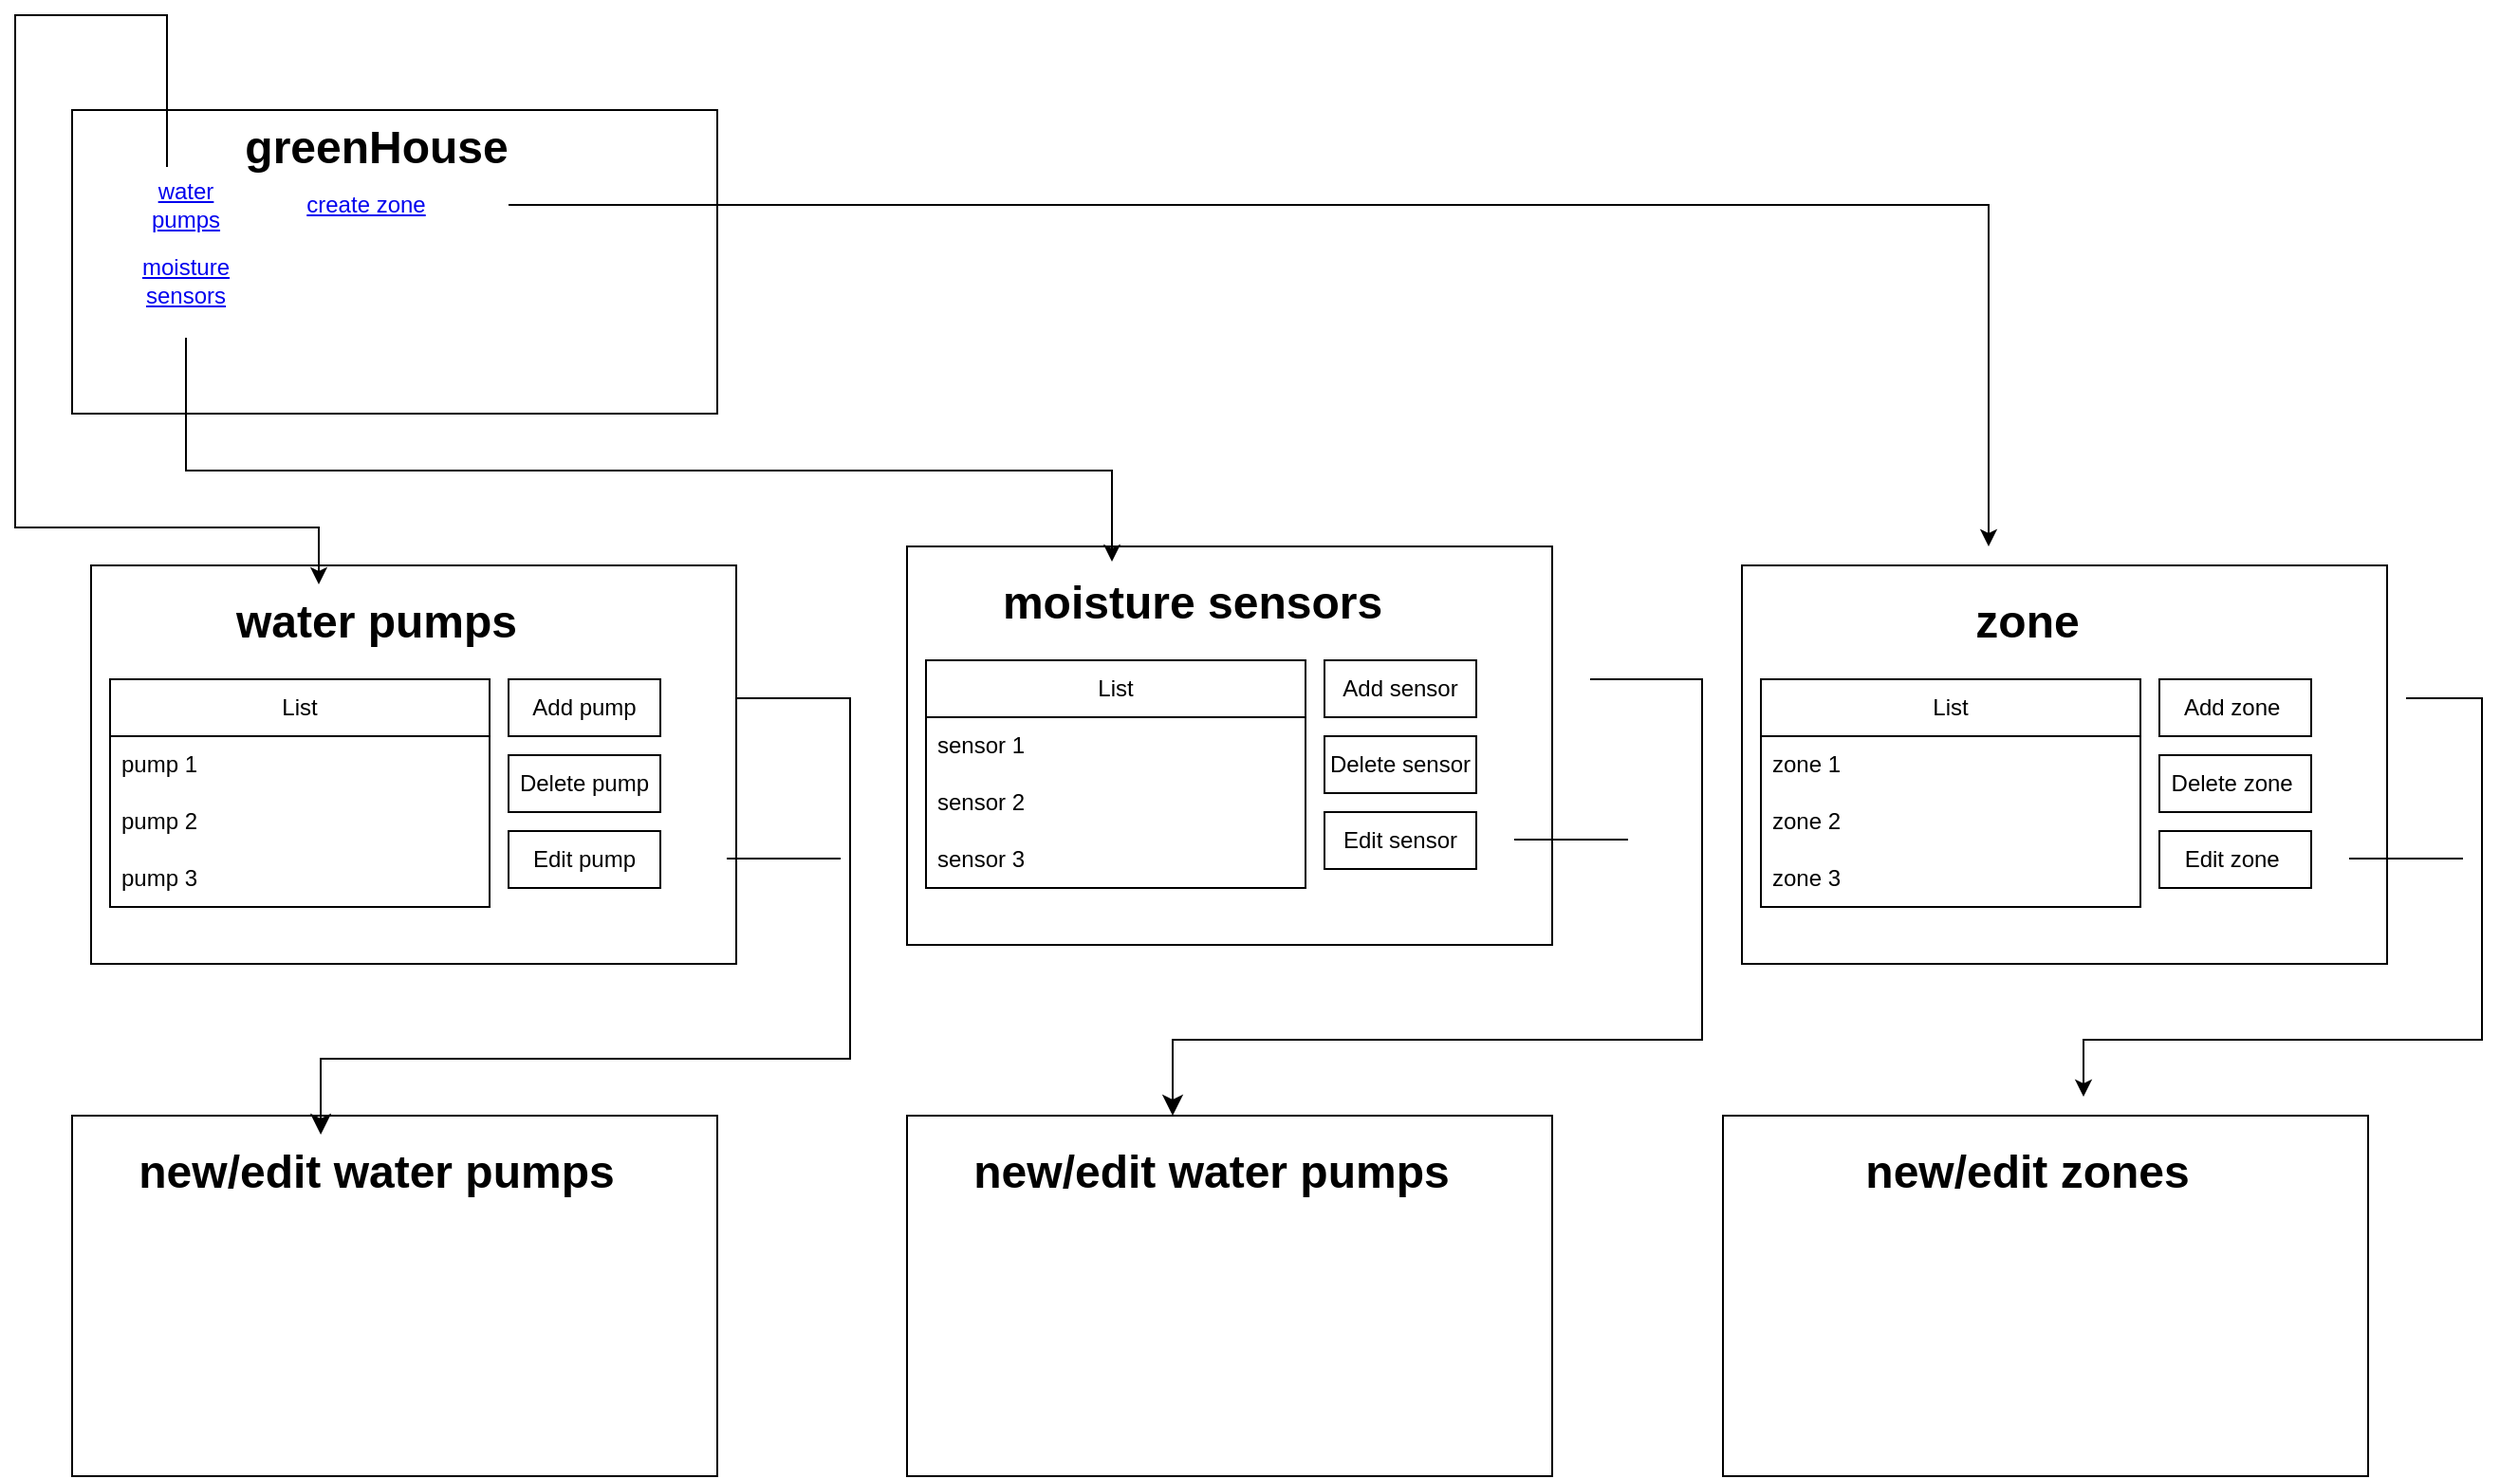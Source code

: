 <mxfile version="24.7.5">
  <diagram name="Page-1" id="ATZiLn-rYPkULm_2cRTc">
    <mxGraphModel dx="2924" dy="1204" grid="1" gridSize="10" guides="1" tooltips="1" connect="1" arrows="1" fold="1" page="1" pageScale="1" pageWidth="850" pageHeight="1100" math="0" shadow="0">
      <root>
        <mxCell id="0" />
        <mxCell id="1" parent="0" />
        <mxCell id="iO3_lJNBljVYR4Q_CsRo-1" value="" style="rounded=0;whiteSpace=wrap;html=1;imageWidth=24;imageHeight=24;resizeWidth=1;resizable=0;" parent="1" vertex="1">
          <mxGeometry x="40" y="370" width="340" height="210" as="geometry" />
        </mxCell>
        <mxCell id="iO3_lJNBljVYR4Q_CsRo-3" value="List" style="swimlane;fontStyle=0;childLayout=stackLayout;horizontal=1;startSize=30;horizontalStack=0;resizeParent=1;resizeParentMax=0;resizeLast=0;collapsible=1;marginBottom=0;whiteSpace=wrap;html=1;" parent="1" vertex="1">
          <mxGeometry x="50" y="430" width="200" height="120" as="geometry">
            <mxRectangle x="40" y="30" width="60" height="30" as="alternateBounds" />
          </mxGeometry>
        </mxCell>
        <mxCell id="iO3_lJNBljVYR4Q_CsRo-4" value="pump 1" style="text;strokeColor=none;fillColor=none;align=left;verticalAlign=middle;spacingLeft=4;spacingRight=4;overflow=hidden;points=[[0,0.5],[1,0.5]];portConstraint=eastwest;rotatable=0;whiteSpace=wrap;html=1;" parent="iO3_lJNBljVYR4Q_CsRo-3" vertex="1">
          <mxGeometry y="30" width="200" height="30" as="geometry" />
        </mxCell>
        <mxCell id="iO3_lJNBljVYR4Q_CsRo-5" value="pump 2" style="text;strokeColor=none;fillColor=none;align=left;verticalAlign=middle;spacingLeft=4;spacingRight=4;overflow=hidden;points=[[0,0.5],[1,0.5]];portConstraint=eastwest;rotatable=0;whiteSpace=wrap;html=1;" parent="iO3_lJNBljVYR4Q_CsRo-3" vertex="1">
          <mxGeometry y="60" width="200" height="30" as="geometry" />
        </mxCell>
        <mxCell id="iO3_lJNBljVYR4Q_CsRo-6" value="pump 3" style="text;strokeColor=none;fillColor=none;align=left;verticalAlign=middle;spacingLeft=4;spacingRight=4;overflow=hidden;points=[[0,0.5],[1,0.5]];portConstraint=eastwest;rotatable=0;whiteSpace=wrap;html=1;" parent="iO3_lJNBljVYR4Q_CsRo-3" vertex="1">
          <mxGeometry y="90" width="200" height="30" as="geometry" />
        </mxCell>
        <mxCell id="iO3_lJNBljVYR4Q_CsRo-14" value="Add pump" style="html=1;whiteSpace=wrap;" parent="1" vertex="1">
          <mxGeometry x="260" y="430" width="80" height="30" as="geometry" />
        </mxCell>
        <mxCell id="iO3_lJNBljVYR4Q_CsRo-15" value="Delete pump" style="html=1;whiteSpace=wrap;" parent="1" vertex="1">
          <mxGeometry x="260" y="470" width="80" height="30" as="geometry" />
        </mxCell>
        <mxCell id="wuN2fevHBPqDX5S51gUQ-4" value="Edit pump" style="html=1;whiteSpace=wrap;" vertex="1" parent="1">
          <mxGeometry x="260" y="510" width="80" height="30" as="geometry" />
        </mxCell>
        <mxCell id="wuN2fevHBPqDX5S51gUQ-6" value="" style="rounded=0;whiteSpace=wrap;html=1;" vertex="1" parent="1">
          <mxGeometry x="30" y="660" width="340" height="190" as="geometry" />
        </mxCell>
        <mxCell id="wuN2fevHBPqDX5S51gUQ-8" value="" style="edgeStyle=segmentEdgeStyle;endArrow=classic;html=1;curved=0;rounded=0;endSize=8;startSize=8;entryX=0.319;entryY=0;entryDx=0;entryDy=0;entryPerimeter=0;" edge="1" parent="1" target="wuN2fevHBPqDX5S51gUQ-17">
          <mxGeometry width="50" height="50" relative="1" as="geometry">
            <mxPoint x="380" y="440" as="sourcePoint" />
            <mxPoint x="160" y="630" as="targetPoint" />
            <Array as="points">
              <mxPoint x="440" y="440" />
              <mxPoint x="440" y="630" />
              <mxPoint x="161" y="630" />
            </Array>
          </mxGeometry>
        </mxCell>
        <mxCell id="wuN2fevHBPqDX5S51gUQ-10" value="" style="endArrow=none;html=1;rounded=0;" edge="1" parent="1">
          <mxGeometry width="50" height="50" relative="1" as="geometry">
            <mxPoint x="375" y="524.5" as="sourcePoint" />
            <mxPoint x="435" y="525" as="targetPoint" />
            <Array as="points">
              <mxPoint x="435" y="524.5" />
            </Array>
          </mxGeometry>
        </mxCell>
        <mxCell id="wuN2fevHBPqDX5S51gUQ-11" value="" style="rounded=0;whiteSpace=wrap;html=1;" vertex="1" parent="1">
          <mxGeometry x="30" y="130" width="340" height="160" as="geometry" />
        </mxCell>
        <UserObject label="water pumps" link="data:page/id,ATZiLn-rYPkULm_2cRTc" id="wuN2fevHBPqDX5S51gUQ-13">
          <mxCell style="text;html=1;strokeColor=none;fillColor=none;whiteSpace=wrap;align=center;verticalAlign=middle;fontColor=#0000EE;fontStyle=4;" vertex="1" parent="1">
            <mxGeometry x="60" y="160" width="60" height="40" as="geometry" />
          </mxCell>
        </UserObject>
        <UserObject label="moisture sensors" link="data:page/id,ATZiLn-rYPkULm_2cRTc" id="wuN2fevHBPqDX5S51gUQ-14">
          <mxCell style="text;html=1;strokeColor=none;fillColor=none;whiteSpace=wrap;align=center;verticalAlign=middle;fontColor=#0000EE;fontStyle=4;" vertex="1" parent="1">
            <mxGeometry x="60" y="200" width="60" height="40" as="geometry" />
          </mxCell>
        </UserObject>
        <UserObject label="create zone" link="data:page/id,ATZiLn-rYPkULm_2cRTc" id="wuN2fevHBPqDX5S51gUQ-15">
          <mxCell style="text;html=1;strokeColor=none;fillColor=none;whiteSpace=wrap;align=center;verticalAlign=middle;fontColor=#0000EE;fontStyle=4;" vertex="1" parent="1">
            <mxGeometry x="140" y="160" width="90" height="40" as="geometry" />
          </mxCell>
        </UserObject>
        <mxCell id="wuN2fevHBPqDX5S51gUQ-16" value="water pumps" style="text;strokeColor=none;fillColor=none;html=1;fontSize=24;fontStyle=1;verticalAlign=middle;align=center;" vertex="1" parent="1">
          <mxGeometry x="140" y="380" width="100" height="40" as="geometry" />
        </mxCell>
        <mxCell id="wuN2fevHBPqDX5S51gUQ-17" value="new/edit water pumps" style="text;strokeColor=none;fillColor=none;html=1;fontSize=24;fontStyle=1;verticalAlign=middle;align=center;" vertex="1" parent="1">
          <mxGeometry x="110" y="670" width="160" height="40" as="geometry" />
        </mxCell>
        <mxCell id="wuN2fevHBPqDX5S51gUQ-18" value="" style="endArrow=classic;html=1;rounded=0;exitX=0.5;exitY=0;exitDx=0;exitDy=0;" edge="1" parent="1" target="wuN2fevHBPqDX5S51gUQ-16">
          <mxGeometry width="50" height="50" relative="1" as="geometry">
            <mxPoint x="80" y="160" as="sourcePoint" />
            <mxPoint x="130" y="330" as="targetPoint" />
            <Array as="points">
              <mxPoint x="80" y="80" />
              <mxPoint y="80" />
              <mxPoint y="200" />
              <mxPoint y="280" />
              <mxPoint y="350" />
              <mxPoint x="160" y="350" />
              <mxPoint x="160" y="380" />
            </Array>
          </mxGeometry>
        </mxCell>
        <mxCell id="wuN2fevHBPqDX5S51gUQ-19" value="greenHouse" style="text;strokeColor=none;fillColor=none;html=1;fontSize=24;fontStyle=1;verticalAlign=middle;align=center;" vertex="1" parent="1">
          <mxGeometry x="140" y="130" width="100" height="40" as="geometry" />
        </mxCell>
        <mxCell id="wuN2fevHBPqDX5S51gUQ-29" value="" style="rounded=0;whiteSpace=wrap;html=1;" vertex="1" parent="1">
          <mxGeometry x="470" y="360" width="340" height="210" as="geometry" />
        </mxCell>
        <mxCell id="wuN2fevHBPqDX5S51gUQ-30" value="List" style="swimlane;fontStyle=0;childLayout=stackLayout;horizontal=1;startSize=30;horizontalStack=0;resizeParent=1;resizeParentMax=0;resizeLast=0;collapsible=1;marginBottom=0;whiteSpace=wrap;html=1;" vertex="1" parent="1">
          <mxGeometry x="480" y="420" width="200" height="120" as="geometry">
            <mxRectangle x="40" y="30" width="60" height="30" as="alternateBounds" />
          </mxGeometry>
        </mxCell>
        <mxCell id="wuN2fevHBPqDX5S51gUQ-31" value="sensor 1" style="text;strokeColor=none;fillColor=none;align=left;verticalAlign=middle;spacingLeft=4;spacingRight=4;overflow=hidden;points=[[0,0.5],[1,0.5]];portConstraint=eastwest;rotatable=0;whiteSpace=wrap;html=1;" vertex="1" parent="wuN2fevHBPqDX5S51gUQ-30">
          <mxGeometry y="30" width="200" height="30" as="geometry" />
        </mxCell>
        <mxCell id="wuN2fevHBPqDX5S51gUQ-32" value="sensor 2" style="text;strokeColor=none;fillColor=none;align=left;verticalAlign=middle;spacingLeft=4;spacingRight=4;overflow=hidden;points=[[0,0.5],[1,0.5]];portConstraint=eastwest;rotatable=0;whiteSpace=wrap;html=1;" vertex="1" parent="wuN2fevHBPqDX5S51gUQ-30">
          <mxGeometry y="60" width="200" height="30" as="geometry" />
        </mxCell>
        <mxCell id="wuN2fevHBPqDX5S51gUQ-33" value="sensor 3" style="text;strokeColor=none;fillColor=none;align=left;verticalAlign=middle;spacingLeft=4;spacingRight=4;overflow=hidden;points=[[0,0.5],[1,0.5]];portConstraint=eastwest;rotatable=0;whiteSpace=wrap;html=1;" vertex="1" parent="wuN2fevHBPqDX5S51gUQ-30">
          <mxGeometry y="90" width="200" height="30" as="geometry" />
        </mxCell>
        <mxCell id="wuN2fevHBPqDX5S51gUQ-34" value="Add sensor" style="html=1;whiteSpace=wrap;" vertex="1" parent="1">
          <mxGeometry x="690" y="420" width="80" height="30" as="geometry" />
        </mxCell>
        <mxCell id="wuN2fevHBPqDX5S51gUQ-35" value="Delete sensor" style="html=1;whiteSpace=wrap;" vertex="1" parent="1">
          <mxGeometry x="690" y="460" width="80" height="30" as="geometry" />
        </mxCell>
        <mxCell id="wuN2fevHBPqDX5S51gUQ-36" value="Edit sensor" style="html=1;whiteSpace=wrap;" vertex="1" parent="1">
          <mxGeometry x="690" y="500" width="80" height="30" as="geometry" />
        </mxCell>
        <mxCell id="wuN2fevHBPqDX5S51gUQ-37" value="moisture sensors" style="text;strokeColor=none;fillColor=none;html=1;fontSize=24;fontStyle=1;verticalAlign=middle;align=center;" vertex="1" parent="1">
          <mxGeometry x="570" y="370" width="100" height="40" as="geometry" />
        </mxCell>
        <mxCell id="wuN2fevHBPqDX5S51gUQ-38" value="" style="rounded=0;whiteSpace=wrap;html=1;" vertex="1" parent="1">
          <mxGeometry x="470" y="660" width="340" height="190" as="geometry" />
        </mxCell>
        <mxCell id="wuN2fevHBPqDX5S51gUQ-39" value="new/edit water pumps" style="text;strokeColor=none;fillColor=none;html=1;fontSize=24;fontStyle=1;verticalAlign=middle;align=center;" vertex="1" parent="1">
          <mxGeometry x="550" y="670" width="160" height="40" as="geometry" />
        </mxCell>
        <mxCell id="wuN2fevHBPqDX5S51gUQ-40" value="" style="endArrow=none;html=1;rounded=0;" edge="1" parent="1">
          <mxGeometry width="50" height="50" relative="1" as="geometry">
            <mxPoint x="790" y="514.5" as="sourcePoint" />
            <mxPoint x="850" y="515" as="targetPoint" />
            <Array as="points">
              <mxPoint x="850" y="514.5" />
            </Array>
          </mxGeometry>
        </mxCell>
        <mxCell id="wuN2fevHBPqDX5S51gUQ-41" value="" style="edgeStyle=segmentEdgeStyle;endArrow=classic;html=1;curved=0;rounded=0;endSize=8;startSize=8;entryX=0.319;entryY=0;entryDx=0;entryDy=0;entryPerimeter=0;" edge="1" parent="1">
          <mxGeometry width="50" height="50" relative="1" as="geometry">
            <mxPoint x="830" y="430" as="sourcePoint" />
            <mxPoint x="610" y="660" as="targetPoint" />
            <Array as="points">
              <mxPoint x="889" y="430" />
              <mxPoint x="889" y="620" />
              <mxPoint x="610" y="620" />
            </Array>
          </mxGeometry>
        </mxCell>
        <mxCell id="wuN2fevHBPqDX5S51gUQ-42" value="" style="endArrow=classic;html=1;rounded=0;" edge="1" parent="1">
          <mxGeometry width="50" height="50" relative="1" as="geometry">
            <mxPoint x="1260" y="440" as="sourcePoint" />
            <mxPoint x="1090" y="650" as="targetPoint" />
            <Array as="points">
              <mxPoint x="1300" y="440" />
              <mxPoint x="1300" y="620" />
              <mxPoint x="1090" y="620" />
            </Array>
          </mxGeometry>
        </mxCell>
        <mxCell id="wuN2fevHBPqDX5S51gUQ-43" value="" style="endArrow=classic;html=1;rounded=0;entryX=0.08;entryY=-0.05;entryDx=0;entryDy=0;entryPerimeter=0;" edge="1" parent="1" target="wuN2fevHBPqDX5S51gUQ-37">
          <mxGeometry width="50" height="50" relative="1" as="geometry">
            <mxPoint x="90" y="250" as="sourcePoint" />
            <mxPoint x="90" y="320" as="targetPoint" />
            <Array as="points">
              <mxPoint x="90" y="320" />
              <mxPoint x="578" y="320" />
            </Array>
          </mxGeometry>
        </mxCell>
        <mxCell id="wuN2fevHBPqDX5S51gUQ-45" value="" style="endArrow=classic;html=1;rounded=0;" edge="1" parent="1">
          <mxGeometry width="50" height="50" relative="1" as="geometry">
            <mxPoint x="260" y="180" as="sourcePoint" />
            <mxPoint x="1040" y="360" as="targetPoint" />
            <Array as="points">
              <mxPoint x="1040" y="180" />
            </Array>
          </mxGeometry>
        </mxCell>
        <mxCell id="wuN2fevHBPqDX5S51gUQ-46" value="" style="rounded=0;whiteSpace=wrap;html=1;" vertex="1" parent="1">
          <mxGeometry x="910" y="370" width="340" height="210" as="geometry" />
        </mxCell>
        <mxCell id="wuN2fevHBPqDX5S51gUQ-47" value="List" style="swimlane;fontStyle=0;childLayout=stackLayout;horizontal=1;startSize=30;horizontalStack=0;resizeParent=1;resizeParentMax=0;resizeLast=0;collapsible=1;marginBottom=0;whiteSpace=wrap;html=1;" vertex="1" parent="1">
          <mxGeometry x="920" y="430" width="200" height="120" as="geometry">
            <mxRectangle x="40" y="30" width="60" height="30" as="alternateBounds" />
          </mxGeometry>
        </mxCell>
        <mxCell id="wuN2fevHBPqDX5S51gUQ-48" value="zone 1" style="text;strokeColor=none;fillColor=none;align=left;verticalAlign=middle;spacingLeft=4;spacingRight=4;overflow=hidden;points=[[0,0.5],[1,0.5]];portConstraint=eastwest;rotatable=0;whiteSpace=wrap;html=1;" vertex="1" parent="wuN2fevHBPqDX5S51gUQ-47">
          <mxGeometry y="30" width="200" height="30" as="geometry" />
        </mxCell>
        <mxCell id="wuN2fevHBPqDX5S51gUQ-49" value="zone&amp;nbsp;2" style="text;strokeColor=none;fillColor=none;align=left;verticalAlign=middle;spacingLeft=4;spacingRight=4;overflow=hidden;points=[[0,0.5],[1,0.5]];portConstraint=eastwest;rotatable=0;whiteSpace=wrap;html=1;" vertex="1" parent="wuN2fevHBPqDX5S51gUQ-47">
          <mxGeometry y="60" width="200" height="30" as="geometry" />
        </mxCell>
        <mxCell id="wuN2fevHBPqDX5S51gUQ-50" value="zone&amp;nbsp;3" style="text;strokeColor=none;fillColor=none;align=left;verticalAlign=middle;spacingLeft=4;spacingRight=4;overflow=hidden;points=[[0,0.5],[1,0.5]];portConstraint=eastwest;rotatable=0;whiteSpace=wrap;html=1;" vertex="1" parent="wuN2fevHBPqDX5S51gUQ-47">
          <mxGeometry y="90" width="200" height="30" as="geometry" />
        </mxCell>
        <mxCell id="wuN2fevHBPqDX5S51gUQ-51" value="Add&amp;nbsp;&lt;span style=&quot;text-align: left;&quot;&gt;zone&amp;nbsp;&lt;/span&gt;" style="html=1;whiteSpace=wrap;" vertex="1" parent="1">
          <mxGeometry x="1130" y="430" width="80" height="30" as="geometry" />
        </mxCell>
        <mxCell id="wuN2fevHBPqDX5S51gUQ-52" value="Delete&amp;nbsp;&lt;span style=&quot;text-align: left;&quot;&gt;zone&amp;nbsp;&lt;/span&gt;" style="html=1;whiteSpace=wrap;" vertex="1" parent="1">
          <mxGeometry x="1130" y="470" width="80" height="30" as="geometry" />
        </mxCell>
        <mxCell id="wuN2fevHBPqDX5S51gUQ-53" value="Edit&amp;nbsp;&lt;span style=&quot;text-align: left;&quot;&gt;zone&amp;nbsp;&lt;/span&gt;" style="html=1;whiteSpace=wrap;" vertex="1" parent="1">
          <mxGeometry x="1130" y="510" width="80" height="30" as="geometry" />
        </mxCell>
        <mxCell id="wuN2fevHBPqDX5S51gUQ-54" value="zone" style="text;strokeColor=none;fillColor=none;html=1;fontSize=24;fontStyle=1;verticalAlign=middle;align=center;" vertex="1" parent="1">
          <mxGeometry x="1010" y="380" width="100" height="40" as="geometry" />
        </mxCell>
        <mxCell id="wuN2fevHBPqDX5S51gUQ-55" value="" style="rounded=0;whiteSpace=wrap;html=1;" vertex="1" parent="1">
          <mxGeometry x="900" y="660" width="340" height="190" as="geometry" />
        </mxCell>
        <mxCell id="wuN2fevHBPqDX5S51gUQ-56" value="new/edit zones" style="text;strokeColor=none;fillColor=none;html=1;fontSize=24;fontStyle=1;verticalAlign=middle;align=center;" vertex="1" parent="1">
          <mxGeometry x="980" y="670" width="160" height="40" as="geometry" />
        </mxCell>
        <mxCell id="wuN2fevHBPqDX5S51gUQ-57" value="" style="endArrow=none;html=1;rounded=0;" edge="1" parent="1">
          <mxGeometry width="50" height="50" relative="1" as="geometry">
            <mxPoint x="1230" y="524.5" as="sourcePoint" />
            <mxPoint x="1290" y="525" as="targetPoint" />
            <Array as="points">
              <mxPoint x="1290" y="524.5" />
            </Array>
          </mxGeometry>
        </mxCell>
      </root>
    </mxGraphModel>
  </diagram>
</mxfile>
